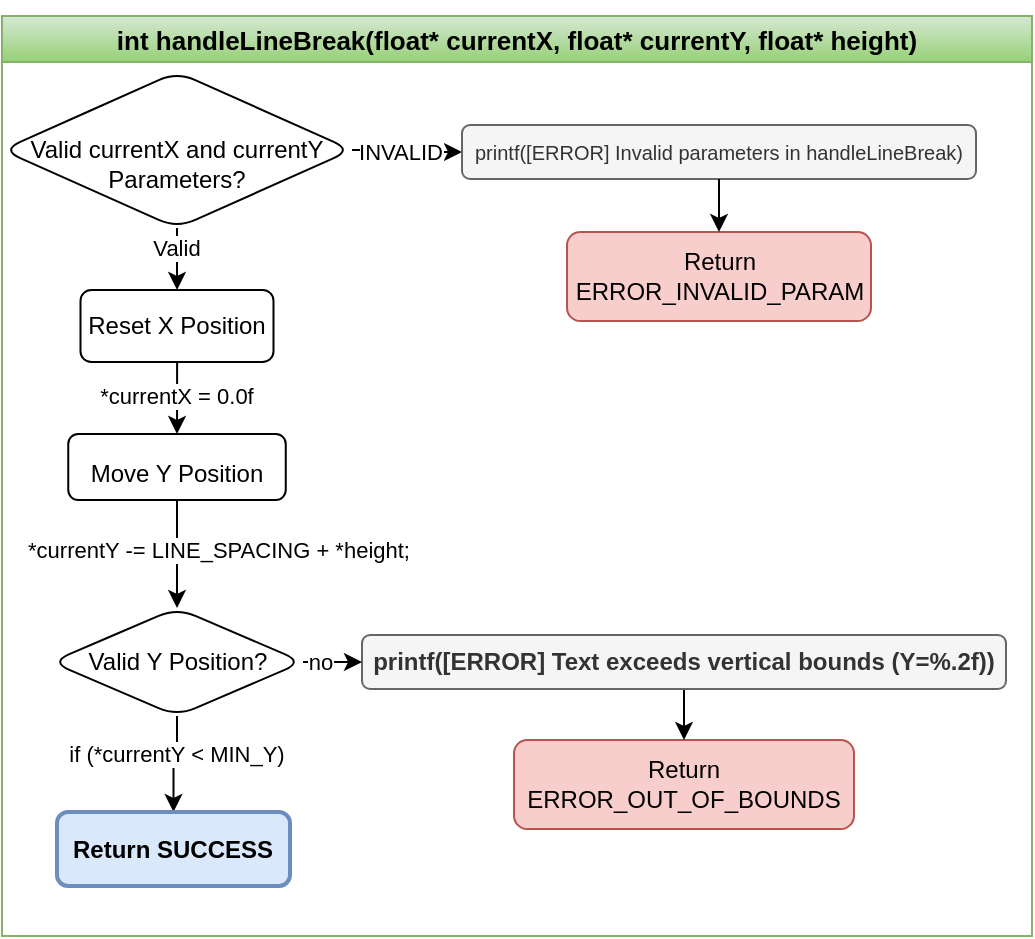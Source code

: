 <mxfile version="25.0.2">
  <diagram id="readFontFile" name="readFontFile">
    <mxGraphModel dx="1050" dy="-1621" grid="1" gridSize="10" guides="1" tooltips="1" connect="1" arrows="1" fold="1" page="1" pageScale="1" pageWidth="827" pageHeight="1169" math="0" shadow="0">
      <root>
        <mxCell id="0" />
        <mxCell id="1" parent="0" />
        <mxCell id="29" value="" style="endArrow=classic;html=1;exitX=0;exitY=0.5;entryX=0;entryY=0.5;fontColor=#FFFFFF;" parent="1" edge="1">
          <mxGeometry width="50" height="50" relative="1" as="geometry">
            <Array as="points">
              <mxPoint x="100" y="760" />
              <mxPoint x="100" y="630" />
            </Array>
            <mxPoint x="180" y="790.0" as="targetPoint" />
          </mxGeometry>
        </mxCell>
        <mxCell id="E_c6N13kWU-aaVc1r3jN-29" value="&lt;p class=&quot;MsoNormal&quot;&gt;&lt;b&gt;&lt;span style=&quot;line-height: 110%;&quot;&gt;&lt;font style=&quot;font-size: 13px;&quot;&gt;int handleLineBreak(float* currentX, float* currentY, float* height)&lt;/font&gt;&lt;span style=&quot;color: rgb(68, 114, 196); font-size: 12pt;&quot;&gt;&lt;/span&gt;&lt;/span&gt;&lt;/b&gt;&lt;/p&gt;" style="swimlane;whiteSpace=wrap;html=1;fillColor=#d5e8d4;strokeColor=#82b366;gradientColor=#97d077;startSize=23;" parent="1" vertex="1">
          <mxGeometry x="156" y="2360" width="515" height="460" as="geometry" />
        </mxCell>
        <mxCell id="E_c6N13kWU-aaVc1r3jN-30" style="edgeStyle=orthogonalEdgeStyle;rounded=0;orthogonalLoop=1;jettySize=auto;html=1;exitX=1;exitY=0.5;exitDx=0;exitDy=0;" parent="E_c6N13kWU-aaVc1r3jN-29" source="E_c6N13kWU-aaVc1r3jN-34" target="E_c6N13kWU-aaVc1r3jN-35" edge="1">
          <mxGeometry relative="1" as="geometry" />
        </mxCell>
        <mxCell id="E_c6N13kWU-aaVc1r3jN-31" value="INVALID" style="edgeLabel;html=1;align=center;verticalAlign=middle;resizable=0;points=[];" parent="E_c6N13kWU-aaVc1r3jN-30" vertex="1" connectable="0">
          <mxGeometry x="-0.153" y="-1" relative="1" as="geometry">
            <mxPoint as="offset" />
          </mxGeometry>
        </mxCell>
        <mxCell id="E_c6N13kWU-aaVc1r3jN-32" value="" style="edgeStyle=orthogonalEdgeStyle;rounded=0;orthogonalLoop=1;jettySize=auto;html=1;" parent="E_c6N13kWU-aaVc1r3jN-29" source="E_c6N13kWU-aaVc1r3jN-34" target="E_c6N13kWU-aaVc1r3jN-41" edge="1">
          <mxGeometry relative="1" as="geometry" />
        </mxCell>
        <mxCell id="E_c6N13kWU-aaVc1r3jN-33" value="Valid" style="edgeLabel;html=1;align=center;verticalAlign=middle;resizable=0;points=[];" parent="E_c6N13kWU-aaVc1r3jN-32" vertex="1" connectable="0">
          <mxGeometry x="-0.362" y="-1" relative="1" as="geometry">
            <mxPoint as="offset" />
          </mxGeometry>
        </mxCell>
        <mxCell id="E_c6N13kWU-aaVc1r3jN-34" value="&lt;br&gt;Valid currentX and currentY Parameters?" style="rhombus;whiteSpace=wrap;html=1;rounded=1;" parent="E_c6N13kWU-aaVc1r3jN-29" vertex="1">
          <mxGeometry y="28" width="175" height="78" as="geometry" />
        </mxCell>
        <mxCell id="E_c6N13kWU-aaVc1r3jN-35" value="&lt;font style=&quot;font-size: 10px;&quot;&gt;printf([ERROR] Invalid parameters in handleLineBreak)&lt;/font&gt;" style="rounded=1;whiteSpace=wrap;html=1;fillColor=#f5f5f5;strokeColor=#666666;fontColor=#333333;" parent="E_c6N13kWU-aaVc1r3jN-29" vertex="1">
          <mxGeometry x="230" y="54.5" width="257" height="27" as="geometry" />
        </mxCell>
        <mxCell id="E_c6N13kWU-aaVc1r3jN-36" value="Return&lt;br&gt;ERROR_INVALID_PARAM" style="whiteSpace=wrap;html=1;fillColor=#f8cecc;strokeColor=#b85450;rounded=1;" parent="E_c6N13kWU-aaVc1r3jN-29" vertex="1">
          <mxGeometry x="282.5" y="108" width="152" height="44.5" as="geometry" />
        </mxCell>
        <mxCell id="E_c6N13kWU-aaVc1r3jN-37" value="" style="edgeStyle=orthogonalEdgeStyle;rounded=0;orthogonalLoop=1;jettySize=auto;html=1;" parent="E_c6N13kWU-aaVc1r3jN-29" source="E_c6N13kWU-aaVc1r3jN-35" target="E_c6N13kWU-aaVc1r3jN-36" edge="1">
          <mxGeometry relative="1" as="geometry">
            <mxPoint x="385.687" y="67.0" as="sourcePoint" />
          </mxGeometry>
        </mxCell>
        <mxCell id="E_c6N13kWU-aaVc1r3jN-38" value="Return ERROR_OUT_OF_BOUNDS" style="whiteSpace=wrap;html=1;fillColor=#f8cecc;strokeColor=#b85450;rounded=1;" parent="E_c6N13kWU-aaVc1r3jN-29" vertex="1">
          <mxGeometry x="256" y="362" width="170" height="44.5" as="geometry" />
        </mxCell>
        <mxCell id="E_c6N13kWU-aaVc1r3jN-39" value="" style="edgeStyle=orthogonalEdgeStyle;rounded=0;orthogonalLoop=1;jettySize=auto;html=1;" parent="E_c6N13kWU-aaVc1r3jN-29" source="E_c6N13kWU-aaVc1r3jN-41" target="E_c6N13kWU-aaVc1r3jN-44" edge="1">
          <mxGeometry relative="1" as="geometry" />
        </mxCell>
        <mxCell id="E_c6N13kWU-aaVc1r3jN-40" value="*currentX = 0.0f" style="edgeLabel;html=1;align=center;verticalAlign=middle;resizable=0;points=[];" parent="E_c6N13kWU-aaVc1r3jN-39" vertex="1" connectable="0">
          <mxGeometry x="-0.2" y="-1" relative="1" as="geometry">
            <mxPoint y="2" as="offset" />
          </mxGeometry>
        </mxCell>
        <mxCell id="E_c6N13kWU-aaVc1r3jN-41" value="Reset X Position" style="whiteSpace=wrap;html=1;rounded=1;" parent="E_c6N13kWU-aaVc1r3jN-29" vertex="1">
          <mxGeometry x="39.25" y="137" width="96.5" height="36" as="geometry" />
        </mxCell>
        <mxCell id="E_c6N13kWU-aaVc1r3jN-42" value="" style="edgeStyle=orthogonalEdgeStyle;rounded=0;orthogonalLoop=1;jettySize=auto;html=1;" parent="E_c6N13kWU-aaVc1r3jN-29" source="E_c6N13kWU-aaVc1r3jN-44" target="E_c6N13kWU-aaVc1r3jN-48" edge="1">
          <mxGeometry relative="1" as="geometry">
            <mxPoint x="87.505" y="308.5" as="targetPoint" />
          </mxGeometry>
        </mxCell>
        <mxCell id="E_c6N13kWU-aaVc1r3jN-43" value="*currentY -= LINE_SPACING + *height;" style="edgeLabel;html=1;align=center;verticalAlign=middle;resizable=0;points=[];" parent="E_c6N13kWU-aaVc1r3jN-42" vertex="1" connectable="0">
          <mxGeometry x="-0.128" y="-1" relative="1" as="geometry">
            <mxPoint x="21" y="1" as="offset" />
          </mxGeometry>
        </mxCell>
        <mxCell id="E_c6N13kWU-aaVc1r3jN-44" value="&lt;table&gt;&lt;tbody&gt;&lt;tr&gt;&lt;td&gt;&lt;strong&gt;&lt;/strong&gt;&lt;/td&gt;&lt;/tr&gt;&lt;/tbody&gt;&lt;/table&gt;&lt;table&gt;&lt;tbody&gt;&lt;tr&gt;&lt;td&gt;Move Y Position&lt;/td&gt;&lt;/tr&gt;&lt;/tbody&gt;&lt;/table&gt;" style="whiteSpace=wrap;html=1;rounded=1;" parent="E_c6N13kWU-aaVc1r3jN-29" vertex="1">
          <mxGeometry x="33.13" y="209" width="108.75" height="33" as="geometry" />
        </mxCell>
        <mxCell id="E_c6N13kWU-aaVc1r3jN-45" style="edgeStyle=orthogonalEdgeStyle;rounded=0;orthogonalLoop=1;jettySize=auto;html=1;" parent="E_c6N13kWU-aaVc1r3jN-29" source="E_c6N13kWU-aaVc1r3jN-49" target="E_c6N13kWU-aaVc1r3jN-38" edge="1">
          <mxGeometry relative="1" as="geometry">
            <mxPoint x="194.429" y="323.143" as="targetPoint" />
          </mxGeometry>
        </mxCell>
        <mxCell id="E_c6N13kWU-aaVc1r3jN-46" value="" style="edgeStyle=orthogonalEdgeStyle;rounded=0;orthogonalLoop=1;jettySize=auto;html=1;" parent="E_c6N13kWU-aaVc1r3jN-29" source="E_c6N13kWU-aaVc1r3jN-48" target="E_c6N13kWU-aaVc1r3jN-52" edge="1">
          <mxGeometry relative="1" as="geometry" />
        </mxCell>
        <mxCell id="E_c6N13kWU-aaVc1r3jN-47" value="if (*currentY &amp;lt; MIN_Y)" style="edgeLabel;html=1;align=center;verticalAlign=middle;resizable=0;points=[];" parent="E_c6N13kWU-aaVc1r3jN-46" vertex="1" connectable="0">
          <mxGeometry x="-0.229" y="-1" relative="1" as="geometry">
            <mxPoint as="offset" />
          </mxGeometry>
        </mxCell>
        <mxCell id="E_c6N13kWU-aaVc1r3jN-48" value="Valid Y Position?" style="rhombus;whiteSpace=wrap;html=1;rounded=1;" parent="E_c6N13kWU-aaVc1r3jN-29" vertex="1">
          <mxGeometry x="24.51" y="296" width="125.99" height="54" as="geometry" />
        </mxCell>
        <mxCell id="E_c6N13kWU-aaVc1r3jN-49" value="&lt;b&gt;printf([ERROR] Text exceeds vertical bounds (Y=%.2f))&lt;/b&gt;" style="rounded=1;whiteSpace=wrap;html=1;fillColor=#f5f5f5;strokeColor=#666666;fontColor=#333333;" parent="E_c6N13kWU-aaVc1r3jN-29" vertex="1">
          <mxGeometry x="180" y="309.5" width="322" height="27" as="geometry" />
        </mxCell>
        <mxCell id="E_c6N13kWU-aaVc1r3jN-50" value="" style="edgeStyle=orthogonalEdgeStyle;rounded=0;orthogonalLoop=1;jettySize=auto;html=1;exitX=1;exitY=0.5;exitDx=0;exitDy=0;" parent="E_c6N13kWU-aaVc1r3jN-29" source="E_c6N13kWU-aaVc1r3jN-48" target="E_c6N13kWU-aaVc1r3jN-49" edge="1">
          <mxGeometry relative="1" as="geometry">
            <mxPoint x="487.429" y="3645.143" as="targetPoint" />
            <mxPoint x="444" y="3645" as="sourcePoint" />
          </mxGeometry>
        </mxCell>
        <mxCell id="E_c6N13kWU-aaVc1r3jN-51" value="no" style="edgeLabel;html=1;align=center;verticalAlign=middle;resizable=0;points=[];" parent="E_c6N13kWU-aaVc1r3jN-50" vertex="1" connectable="0">
          <mxGeometry x="0.354" y="-1" relative="1" as="geometry">
            <mxPoint x="-5" y="-1" as="offset" />
          </mxGeometry>
        </mxCell>
        <mxCell id="E_c6N13kWU-aaVc1r3jN-52" value="&lt;b&gt;Return SUCCESS&lt;/b&gt;" style="whiteSpace=wrap;html=1;rounded=1;fillColor=#dae8fc;strokeColor=#6c8ebf;strokeWidth=2;" parent="E_c6N13kWU-aaVc1r3jN-29" vertex="1">
          <mxGeometry x="27.49" y="398" width="116.51" height="37" as="geometry" />
        </mxCell>
      </root>
    </mxGraphModel>
  </diagram>
</mxfile>
